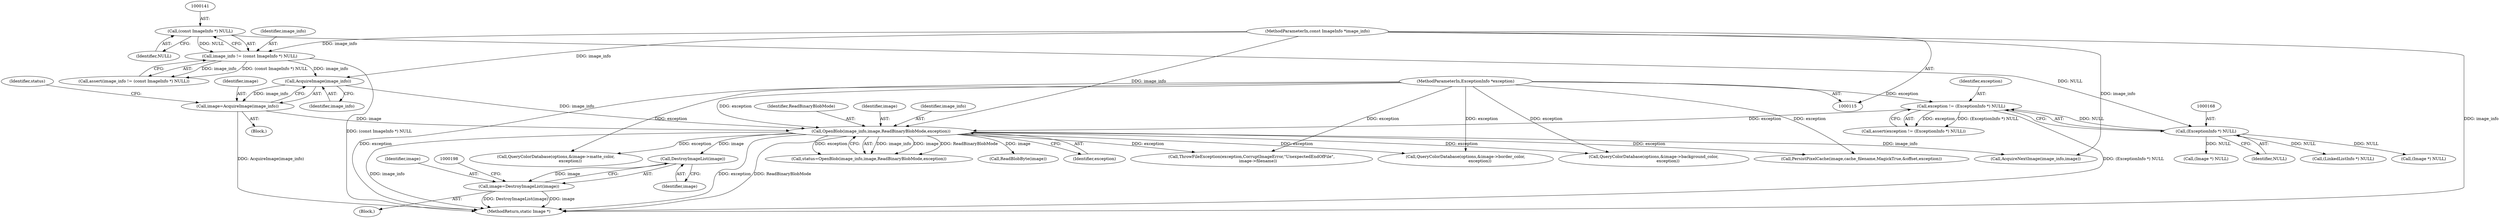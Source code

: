 digraph "0_ImageMagick_4493d9ca1124564da17f9b628ef9d0f1a6be9738@pointer" {
"1000194" [label="(Call,DestroyImageList(image))"];
"1000182" [label="(Call,OpenBlob(image_info,image,ReadBinaryBlobMode,exception))"];
"1000178" [label="(Call,AcquireImage(image_info))"];
"1000138" [label="(Call,image_info != (const ImageInfo *) NULL)"];
"1000116" [label="(MethodParameterIn,const ImageInfo *image_info)"];
"1000140" [label="(Call,(const ImageInfo *) NULL)"];
"1000176" [label="(Call,image=AcquireImage(image_info))"];
"1000165" [label="(Call,exception != (ExceptionInfo *) NULL)"];
"1000117" [label="(MethodParameterIn,ExceptionInfo *exception)"];
"1000167" [label="(Call,(ExceptionInfo *) NULL)"];
"1000192" [label="(Call,image=DestroyImageList(image))"];
"1000116" [label="(MethodParameterIn,const ImageInfo *image_info)"];
"1001149" [label="(Call,QueryColorDatabase(options,&image->matte_color,\n                      exception))"];
"1002394" [label="(Call,PersistPixelCache(image,cache_filename,MagickTrue,&offset,exception))"];
"1000184" [label="(Identifier,image)"];
"1000142" [label="(Identifier,NULL)"];
"1000117" [label="(MethodParameterIn,ExceptionInfo *exception)"];
"1000645" [label="(Call,QueryColorDatabase(options,&image->background_color,\n                      exception))"];
"1002427" [label="(Call,AcquireNextImage(image_info,image))"];
"1000138" [label="(Call,image_info != (const ImageInfo *) NULL)"];
"1000182" [label="(Call,OpenBlob(image_info,image,ReadBinaryBlobMode,exception))"];
"1000179" [label="(Identifier,image_info)"];
"1000197" [label="(Call,(Image *) NULL)"];
"1000167" [label="(Call,(ExceptionInfo *) NULL)"];
"1000180" [label="(Call,status=OpenBlob(image_info,image,ReadBinaryBlobMode,exception))"];
"1000194" [label="(Call,DestroyImageList(image))"];
"1000166" [label="(Identifier,exception)"];
"1000225" [label="(Call,(Image *) NULL)"];
"1000213" [label="(Call,ReadBlobByte(image))"];
"1000178" [label="(Call,AcquireImage(image_info))"];
"1000118" [label="(Block,)"];
"1000193" [label="(Identifier,image)"];
"1000191" [label="(Block,)"];
"1000186" [label="(Identifier,exception)"];
"1000137" [label="(Call,assert(image_info != (const ImageInfo *) NULL))"];
"1000176" [label="(Call,image=AcquireImage(image_info))"];
"1000165" [label="(Call,exception != (ExceptionInfo *) NULL)"];
"1000246" [label="(Call,(LinkedListInfo *) NULL)"];
"1002474" [label="(MethodReturn,static Image *)"];
"1002338" [label="(Call,ThrowFileException(exception,CorruptImageError,\"UnexpectedEndOfFile\",\n          image->filename))"];
"1000192" [label="(Call,image=DestroyImageList(image))"];
"1000183" [label="(Identifier,image_info)"];
"1000195" [label="(Identifier,image)"];
"1000185" [label="(Identifier,ReadBinaryBlobMode)"];
"1000181" [label="(Identifier,status)"];
"1000177" [label="(Identifier,image)"];
"1000719" [label="(Call,QueryColorDatabase(options,&image->border_color,\n                      exception))"];
"1000139" [label="(Identifier,image_info)"];
"1000169" [label="(Identifier,NULL)"];
"1000164" [label="(Call,assert(exception != (ExceptionInfo *) NULL))"];
"1000140" [label="(Call,(const ImageInfo *) NULL)"];
"1000194" -> "1000192"  [label="AST: "];
"1000194" -> "1000195"  [label="CFG: "];
"1000195" -> "1000194"  [label="AST: "];
"1000192" -> "1000194"  [label="CFG: "];
"1000194" -> "1000192"  [label="DDG: image"];
"1000182" -> "1000194"  [label="DDG: image"];
"1000182" -> "1000180"  [label="AST: "];
"1000182" -> "1000186"  [label="CFG: "];
"1000183" -> "1000182"  [label="AST: "];
"1000184" -> "1000182"  [label="AST: "];
"1000185" -> "1000182"  [label="AST: "];
"1000186" -> "1000182"  [label="AST: "];
"1000180" -> "1000182"  [label="CFG: "];
"1000182" -> "1002474"  [label="DDG: exception"];
"1000182" -> "1002474"  [label="DDG: ReadBinaryBlobMode"];
"1000182" -> "1002474"  [label="DDG: image_info"];
"1000182" -> "1000180"  [label="DDG: image_info"];
"1000182" -> "1000180"  [label="DDG: image"];
"1000182" -> "1000180"  [label="DDG: ReadBinaryBlobMode"];
"1000182" -> "1000180"  [label="DDG: exception"];
"1000178" -> "1000182"  [label="DDG: image_info"];
"1000116" -> "1000182"  [label="DDG: image_info"];
"1000176" -> "1000182"  [label="DDG: image"];
"1000165" -> "1000182"  [label="DDG: exception"];
"1000117" -> "1000182"  [label="DDG: exception"];
"1000182" -> "1000213"  [label="DDG: image"];
"1000182" -> "1000645"  [label="DDG: exception"];
"1000182" -> "1000719"  [label="DDG: exception"];
"1000182" -> "1001149"  [label="DDG: exception"];
"1000182" -> "1002338"  [label="DDG: exception"];
"1000182" -> "1002394"  [label="DDG: exception"];
"1000182" -> "1002427"  [label="DDG: image_info"];
"1000178" -> "1000176"  [label="AST: "];
"1000178" -> "1000179"  [label="CFG: "];
"1000179" -> "1000178"  [label="AST: "];
"1000176" -> "1000178"  [label="CFG: "];
"1000178" -> "1000176"  [label="DDG: image_info"];
"1000138" -> "1000178"  [label="DDG: image_info"];
"1000116" -> "1000178"  [label="DDG: image_info"];
"1000138" -> "1000137"  [label="AST: "];
"1000138" -> "1000140"  [label="CFG: "];
"1000139" -> "1000138"  [label="AST: "];
"1000140" -> "1000138"  [label="AST: "];
"1000137" -> "1000138"  [label="CFG: "];
"1000138" -> "1002474"  [label="DDG: (const ImageInfo *) NULL"];
"1000138" -> "1000137"  [label="DDG: image_info"];
"1000138" -> "1000137"  [label="DDG: (const ImageInfo *) NULL"];
"1000116" -> "1000138"  [label="DDG: image_info"];
"1000140" -> "1000138"  [label="DDG: NULL"];
"1000116" -> "1000115"  [label="AST: "];
"1000116" -> "1002474"  [label="DDG: image_info"];
"1000116" -> "1002427"  [label="DDG: image_info"];
"1000140" -> "1000142"  [label="CFG: "];
"1000141" -> "1000140"  [label="AST: "];
"1000142" -> "1000140"  [label="AST: "];
"1000140" -> "1000167"  [label="DDG: NULL"];
"1000176" -> "1000118"  [label="AST: "];
"1000177" -> "1000176"  [label="AST: "];
"1000181" -> "1000176"  [label="CFG: "];
"1000176" -> "1002474"  [label="DDG: AcquireImage(image_info)"];
"1000165" -> "1000164"  [label="AST: "];
"1000165" -> "1000167"  [label="CFG: "];
"1000166" -> "1000165"  [label="AST: "];
"1000167" -> "1000165"  [label="AST: "];
"1000164" -> "1000165"  [label="CFG: "];
"1000165" -> "1002474"  [label="DDG: (ExceptionInfo *) NULL"];
"1000165" -> "1000164"  [label="DDG: exception"];
"1000165" -> "1000164"  [label="DDG: (ExceptionInfo *) NULL"];
"1000117" -> "1000165"  [label="DDG: exception"];
"1000167" -> "1000165"  [label="DDG: NULL"];
"1000117" -> "1000115"  [label="AST: "];
"1000117" -> "1002474"  [label="DDG: exception"];
"1000117" -> "1000645"  [label="DDG: exception"];
"1000117" -> "1000719"  [label="DDG: exception"];
"1000117" -> "1001149"  [label="DDG: exception"];
"1000117" -> "1002338"  [label="DDG: exception"];
"1000117" -> "1002394"  [label="DDG: exception"];
"1000167" -> "1000169"  [label="CFG: "];
"1000168" -> "1000167"  [label="AST: "];
"1000169" -> "1000167"  [label="AST: "];
"1000167" -> "1000197"  [label="DDG: NULL"];
"1000167" -> "1000225"  [label="DDG: NULL"];
"1000167" -> "1000246"  [label="DDG: NULL"];
"1000192" -> "1000191"  [label="AST: "];
"1000193" -> "1000192"  [label="AST: "];
"1000198" -> "1000192"  [label="CFG: "];
"1000192" -> "1002474"  [label="DDG: DestroyImageList(image)"];
"1000192" -> "1002474"  [label="DDG: image"];
}
